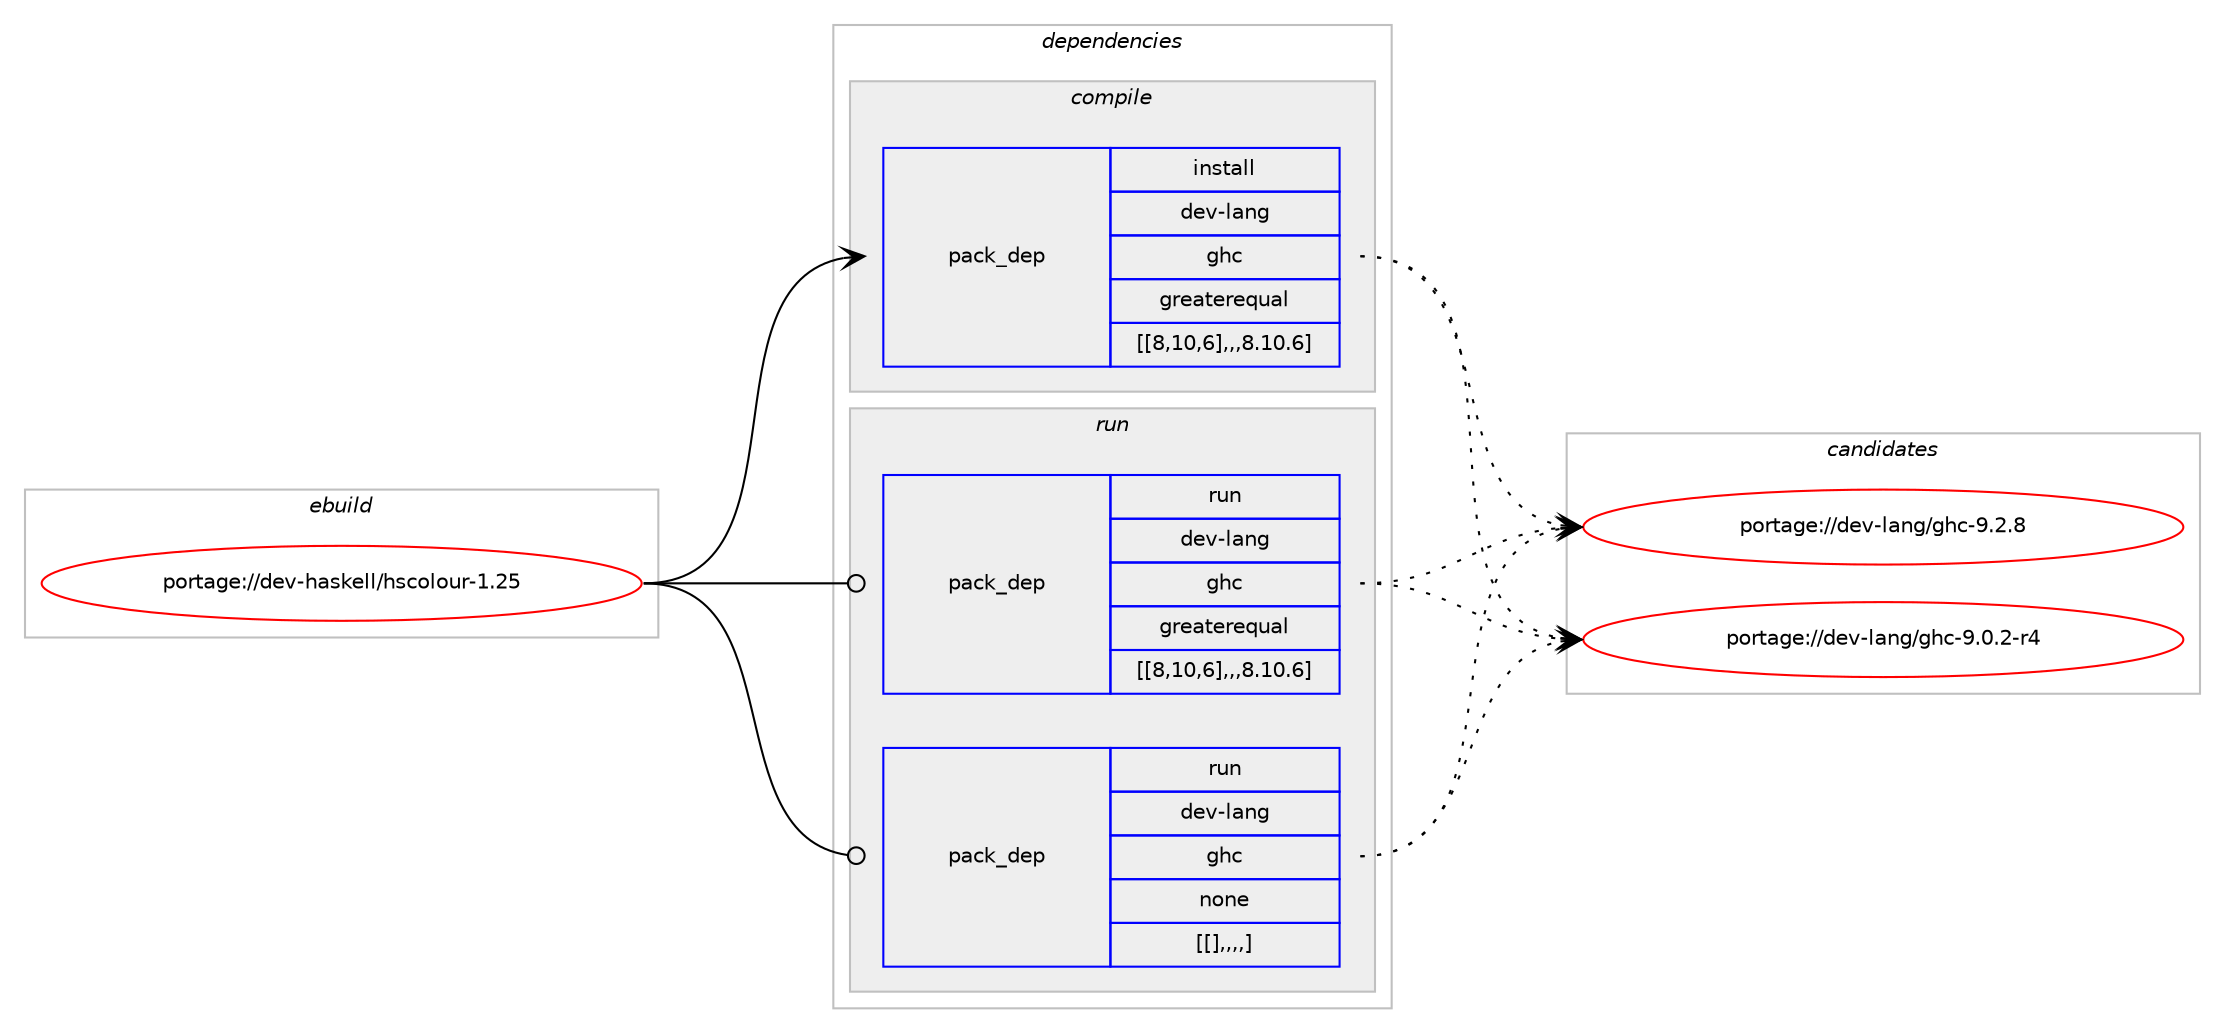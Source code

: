 digraph prolog {

# *************
# Graph options
# *************

newrank=true;
concentrate=true;
compound=true;
graph [rankdir=LR,fontname=Helvetica,fontsize=10,ranksep=1.5];#, ranksep=2.5, nodesep=0.2];
edge  [arrowhead=vee];
node  [fontname=Helvetica,fontsize=10];

# **********
# The ebuild
# **********

subgraph cluster_leftcol {
color=gray;
label=<<i>ebuild</i>>;
id [label="portage://dev-haskell/hscolour-1.25", color=red, width=4, href="../dev-haskell/hscolour-1.25.svg"];
}

# ****************
# The dependencies
# ****************

subgraph cluster_midcol {
color=gray;
label=<<i>dependencies</i>>;
subgraph cluster_compile {
fillcolor="#eeeeee";
style=filled;
label=<<i>compile</i>>;
subgraph pack61588 {
dependency84945 [label=<<TABLE BORDER="0" CELLBORDER="1" CELLSPACING="0" CELLPADDING="4" WIDTH="220"><TR><TD ROWSPAN="6" CELLPADDING="30">pack_dep</TD></TR><TR><TD WIDTH="110">install</TD></TR><TR><TD>dev-lang</TD></TR><TR><TD>ghc</TD></TR><TR><TD>greaterequal</TD></TR><TR><TD>[[8,10,6],,,8.10.6]</TD></TR></TABLE>>, shape=none, color=blue];
}
id:e -> dependency84945:w [weight=20,style="solid",arrowhead="vee"];
}
subgraph cluster_compileandrun {
fillcolor="#eeeeee";
style=filled;
label=<<i>compile and run</i>>;
}
subgraph cluster_run {
fillcolor="#eeeeee";
style=filled;
label=<<i>run</i>>;
subgraph pack61591 {
dependency84949 [label=<<TABLE BORDER="0" CELLBORDER="1" CELLSPACING="0" CELLPADDING="4" WIDTH="220"><TR><TD ROWSPAN="6" CELLPADDING="30">pack_dep</TD></TR><TR><TD WIDTH="110">run</TD></TR><TR><TD>dev-lang</TD></TR><TR><TD>ghc</TD></TR><TR><TD>greaterequal</TD></TR><TR><TD>[[8,10,6],,,8.10.6]</TD></TR></TABLE>>, shape=none, color=blue];
}
id:e -> dependency84949:w [weight=20,style="solid",arrowhead="odot"];
subgraph pack61634 {
dependency85016 [label=<<TABLE BORDER="0" CELLBORDER="1" CELLSPACING="0" CELLPADDING="4" WIDTH="220"><TR><TD ROWSPAN="6" CELLPADDING="30">pack_dep</TD></TR><TR><TD WIDTH="110">run</TD></TR><TR><TD>dev-lang</TD></TR><TR><TD>ghc</TD></TR><TR><TD>none</TD></TR><TR><TD>[[],,,,]</TD></TR></TABLE>>, shape=none, color=blue];
}
id:e -> dependency85016:w [weight=20,style="solid",arrowhead="odot"];
}
}

# **************
# The candidates
# **************

subgraph cluster_choices {
rank=same;
color=gray;
label=<<i>candidates</i>>;

subgraph choice60545 {
color=black;
nodesep=1;
choice10010111845108971101034710310499455746504656 [label="portage://dev-lang/ghc-9.2.8", color=red, width=4,href="../dev-lang/ghc-9.2.8.svg"];
choice100101118451089711010347103104994557464846504511452 [label="portage://dev-lang/ghc-9.0.2-r4", color=red, width=4,href="../dev-lang/ghc-9.0.2-r4.svg"];
dependency84945:e -> choice10010111845108971101034710310499455746504656:w [style=dotted,weight="100"];
dependency84945:e -> choice100101118451089711010347103104994557464846504511452:w [style=dotted,weight="100"];
}
subgraph choice60550 {
color=black;
nodesep=1;
choice10010111845108971101034710310499455746504656 [label="portage://dev-lang/ghc-9.2.8", color=red, width=4,href="../dev-lang/ghc-9.2.8.svg"];
choice100101118451089711010347103104994557464846504511452 [label="portage://dev-lang/ghc-9.0.2-r4", color=red, width=4,href="../dev-lang/ghc-9.0.2-r4.svg"];
dependency84949:e -> choice10010111845108971101034710310499455746504656:w [style=dotted,weight="100"];
dependency84949:e -> choice100101118451089711010347103104994557464846504511452:w [style=dotted,weight="100"];
}
subgraph choice60553 {
color=black;
nodesep=1;
choice10010111845108971101034710310499455746504656 [label="portage://dev-lang/ghc-9.2.8", color=red, width=4,href="../dev-lang/ghc-9.2.8.svg"];
choice100101118451089711010347103104994557464846504511452 [label="portage://dev-lang/ghc-9.0.2-r4", color=red, width=4,href="../dev-lang/ghc-9.0.2-r4.svg"];
dependency85016:e -> choice10010111845108971101034710310499455746504656:w [style=dotted,weight="100"];
dependency85016:e -> choice100101118451089711010347103104994557464846504511452:w [style=dotted,weight="100"];
}
}

}
